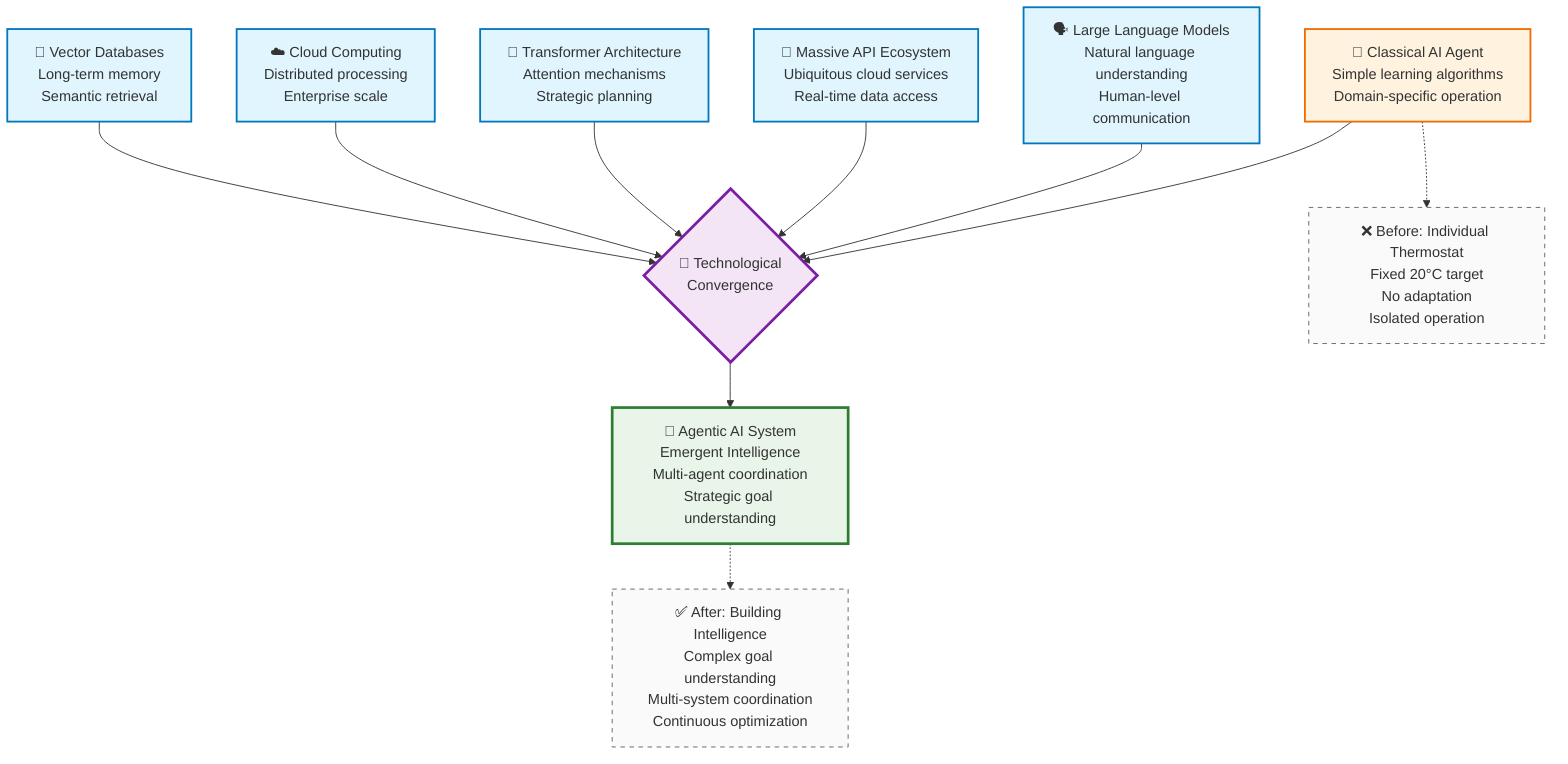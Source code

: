flowchart TD
    %% Define the five breakthrough technologies
    LLM[🗣️ Large Language Models<br/>Natural language understanding<br/>Human-level communication]
    API[🔌 Massive API Ecosystem<br/>Ubiquitous cloud services<br/>Real-time data access]
    TRANS[🧠 Transformer Architecture<br/>Attention mechanisms<br/>Strategic planning]
    CLOUD[☁️ Cloud Computing<br/>Distributed processing<br/>Enterprise scale]
    VECTOR[💾 Vector Databases<br/>Long-term memory<br/>Semantic retrieval]
    
    %% Classical AI Agent baseline
    CLASSICAL[🤖 Classical AI Agent<br/>Simple learning algorithms<br/>Domain-specific operation]
    
    %% Convergence point
    CONVERGENCE{🌟 Technological<br/>Convergence}
    
    %% Final outcome
    AGENTIC[🚀 Agentic AI System<br/>Emergent Intelligence<br/>Multi-agent coordination<br/>Strategic goal understanding]
    
    %% Example scenario
    BEFORE[❌ Before: Individual Thermostat<br/>Fixed 20°C target<br/>No adaptation<br/>Isolated operation]
    AFTER[✅ After: Building Intelligence<br/>Complex goal understanding<br/>Multi-system coordination<br/>Continuous optimization]
    
    %% Flow connections
    CLASSICAL --> CONVERGENCE
    LLM --> CONVERGENCE
    API --> CONVERGENCE
    TRANS --> CONVERGENCE
    CLOUD --> CONVERGENCE
    VECTOR --> CONVERGENCE
    
    CONVERGENCE --> AGENTIC
    
    %% Example comparison
    CLASSICAL -.-> BEFORE
    AGENTIC -.-> AFTER
    
    %% Styling
    classDef breakthrough fill:#e1f5fe,stroke:#0277bd,stroke-width:2px
    classDef classical fill:#fff3e0,stroke:#ef6c00,stroke-width:2px
    classDef convergence fill:#f3e5f5,stroke:#7b1fa2,stroke-width:3px
    classDef agentic fill:#e8f5e8,stroke:#2e7d32,stroke-width:3px
    classDef example fill:#fafafa,stroke:#616161,stroke-width:1px,stroke-dasharray: 5 5
    
    class LLM,API,TRANS,CLOUD,VECTOR breakthrough
    class CLASSICAL classical
    class CONVERGENCE convergence
    class AGENTIC agentic
    class BEFORE,AFTER example